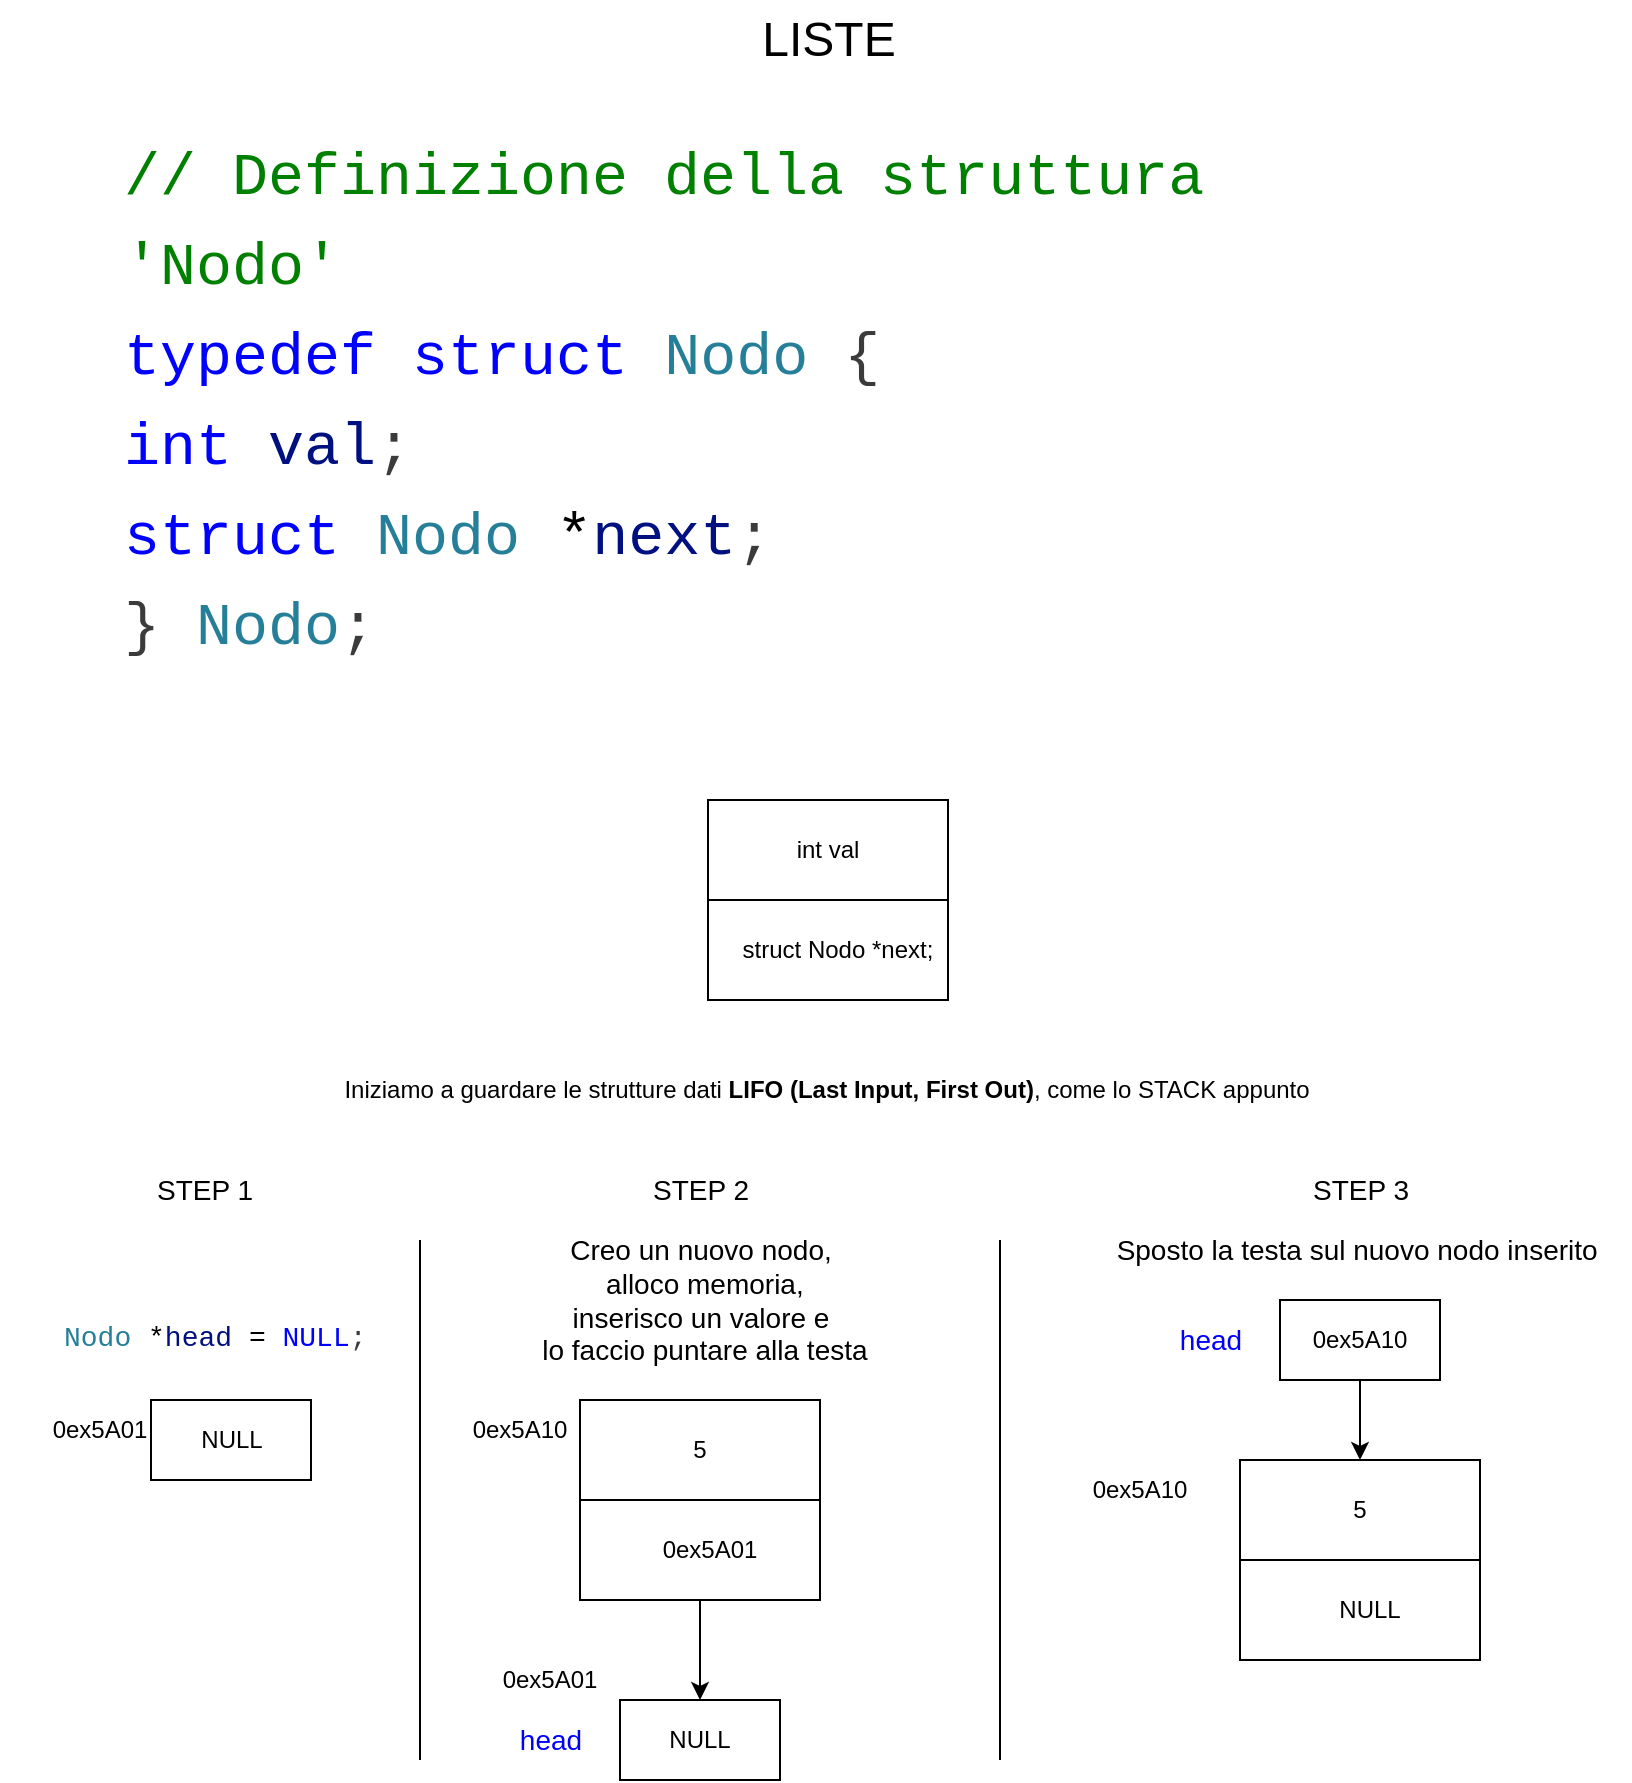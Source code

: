 <mxfile>
    <diagram id="H6C_79Aj0Z5IrLVtO1TP" name="Pagina-1">
        <mxGraphModel dx="1142" dy="766" grid="1" gridSize="10" guides="1" tooltips="1" connect="1" arrows="1" fold="1" page="1" pageScale="1" pageWidth="827" pageHeight="1169" math="0" shadow="0">
            <root>
                <mxCell id="0"/>
                <mxCell id="1" parent="0"/>
                <mxCell id="2" value="LISTE" style="text;html=1;align=center;verticalAlign=middle;resizable=0;points=[];autosize=1;strokeColor=none;fillColor=none;fontSize=24;" parent="1" vertex="1">
                    <mxGeometry x="369" y="40" width="90" height="40" as="geometry"/>
                </mxCell>
                <mxCell id="3" value="&lt;meta charset=&quot;utf-8&quot;&gt;&lt;div style=&quot;color: rgb(59, 59, 59); background-color: rgb(255, 255, 255); font-family: Menlo, Monaco, &amp;quot;Courier New&amp;quot;, monospace; font-weight: normal; font-size: 30px; line-height: 45px;&quot;&gt;&lt;div&gt;&lt;span style=&quot;color: #008000;&quot;&gt;// Definizione della struttura 'Nodo'&lt;/span&gt;&lt;/div&gt;&lt;div&gt;&lt;span style=&quot;color: #0000ff;&quot;&gt;typedef&lt;/span&gt;&lt;span style=&quot;color: #3b3b3b;&quot;&gt; &lt;/span&gt;&lt;span style=&quot;color: #0000ff;&quot;&gt;struct&lt;/span&gt;&lt;span style=&quot;color: #3b3b3b;&quot;&gt; &lt;/span&gt;&lt;span style=&quot;color: #267f99;&quot;&gt;Nodo&lt;/span&gt;&lt;span style=&quot;color: #3b3b3b;&quot;&gt; {&lt;/span&gt;&lt;/div&gt;&lt;div&gt;&lt;span style=&quot;color: #3b3b3b;&quot;&gt;    &lt;/span&gt;&lt;span style=&quot;color: #0000ff;&quot;&gt;int&lt;/span&gt;&lt;span style=&quot;color: #3b3b3b;&quot;&gt; &lt;/span&gt;&lt;span style=&quot;color: #001080;&quot;&gt;val&lt;/span&gt;&lt;span style=&quot;color: #3b3b3b;&quot;&gt;;&lt;/span&gt;&lt;/div&gt;&lt;div&gt;&lt;span style=&quot;color: #3b3b3b;&quot;&gt;    &lt;/span&gt;&lt;span style=&quot;color: #0000ff;&quot;&gt;struct&lt;/span&gt;&lt;span style=&quot;color: #3b3b3b;&quot;&gt; &lt;/span&gt;&lt;span style=&quot;color: #267f99;&quot;&gt;Nodo&lt;/span&gt;&lt;span style=&quot;color: #3b3b3b;&quot;&gt; &lt;/span&gt;&lt;span style=&quot;color: #000000;&quot;&gt;*&lt;/span&gt;&lt;span style=&quot;color: #001080;&quot;&gt;next&lt;/span&gt;&lt;span style=&quot;color: #3b3b3b;&quot;&gt;;&lt;/span&gt;&lt;/div&gt;&lt;div&gt;&lt;span style=&quot;color: #3b3b3b;&quot;&gt;} &lt;/span&gt;&lt;span style=&quot;color: #267f99;&quot;&gt;Nodo&lt;/span&gt;&lt;span style=&quot;color: #3b3b3b;&quot;&gt;;&lt;/span&gt;&lt;/div&gt;&lt;/div&gt;" style="text;whiteSpace=wrap;html=1;" vertex="1" parent="1">
                    <mxGeometry x="60" y="100" width="560" height="290" as="geometry"/>
                </mxCell>
                <mxCell id="6" value="" style="group" vertex="1" connectable="0" parent="1">
                    <mxGeometry x="354" y="440" width="130" height="100" as="geometry"/>
                </mxCell>
                <mxCell id="4" value="" style="rounded=0;whiteSpace=wrap;html=1;" vertex="1" parent="6">
                    <mxGeometry width="120" height="100" as="geometry"/>
                </mxCell>
                <mxCell id="5" value="" style="endArrow=none;html=1;exitX=0;exitY=0.5;exitDx=0;exitDy=0;entryX=1;entryY=0.5;entryDx=0;entryDy=0;" edge="1" parent="6" source="4" target="4">
                    <mxGeometry width="50" height="50" relative="1" as="geometry">
                        <mxPoint x="36" y="70" as="sourcePoint"/>
                        <mxPoint x="86" y="20" as="targetPoint"/>
                    </mxGeometry>
                </mxCell>
                <mxCell id="7" value="int val" style="text;html=1;strokeColor=none;fillColor=none;align=center;verticalAlign=middle;whiteSpace=wrap;rounded=0;" vertex="1" parent="6">
                    <mxGeometry x="30" y="10" width="60" height="30" as="geometry"/>
                </mxCell>
                <mxCell id="8" value="struct Nodo *next;" style="text;html=1;strokeColor=none;fillColor=none;align=center;verticalAlign=middle;whiteSpace=wrap;rounded=0;" vertex="1" parent="6">
                    <mxGeometry x="15" y="60" width="100" height="30" as="geometry"/>
                </mxCell>
                <mxCell id="9" value="Iniziamo a guardare le strutture dati &lt;b&gt;LIFO (Last Input, First Out)&lt;/b&gt;, come lo STACK appunto" style="text;html=1;strokeColor=none;fillColor=none;align=center;verticalAlign=middle;whiteSpace=wrap;rounded=0;" vertex="1" parent="1">
                    <mxGeometry x="137" y="570" width="553.25" height="30" as="geometry"/>
                </mxCell>
                <mxCell id="10" value="NULL" style="rounded=0;whiteSpace=wrap;html=1;" vertex="1" parent="1">
                    <mxGeometry x="75.5" y="740" width="80" height="40" as="geometry"/>
                </mxCell>
                <mxCell id="11" value="&lt;meta charset=&quot;utf-8&quot; style=&quot;font-size: 14px;&quot;&gt;&lt;div style=&quot;color: rgb(59, 59, 59); background-color: rgb(255, 255, 255); font-family: Menlo, Monaco, &amp;quot;Courier New&amp;quot;, monospace; font-weight: normal; font-size: 14px; line-height: 45px;&quot;&gt;&lt;div style=&quot;font-size: 14px;&quot;&gt;&lt;span style=&quot;color: rgb(38, 127, 153); font-size: 14px;&quot;&gt;Nodo&lt;/span&gt;&lt;span style=&quot;color: rgb(59, 59, 59); font-size: 14px;&quot;&gt; &lt;/span&gt;&lt;span style=&quot;color: rgb(0, 0, 0); font-size: 14px;&quot;&gt;*&lt;/span&gt;&lt;span style=&quot;color: rgb(0, 16, 128); font-size: 14px;&quot;&gt;head&lt;/span&gt;&lt;span style=&quot;color: rgb(59, 59, 59); font-size: 14px;&quot;&gt; &lt;/span&gt;&lt;span style=&quot;color: rgb(0, 0, 0); font-size: 14px;&quot;&gt;=&lt;/span&gt;&lt;span style=&quot;color: rgb(59, 59, 59); font-size: 14px;&quot;&gt; &lt;/span&gt;&lt;span style=&quot;color: rgb(0, 0, 255); font-size: 14px;&quot;&gt;NULL&lt;/span&gt;&lt;span style=&quot;color: rgb(59, 59, 59); font-size: 14px;&quot;&gt;;&lt;/span&gt;&lt;/div&gt;&lt;/div&gt;" style="text;whiteSpace=wrap;html=1;fontSize=14;" vertex="1" parent="1">
                    <mxGeometry x="30" y="680" width="171" height="40" as="geometry"/>
                </mxCell>
                <mxCell id="12" value="NULL" style="rounded=0;whiteSpace=wrap;html=1;" vertex="1" parent="1">
                    <mxGeometry x="310" y="890" width="80" height="40" as="geometry"/>
                </mxCell>
                <mxCell id="13" value="" style="group" vertex="1" connectable="0" parent="1">
                    <mxGeometry x="290" y="740" width="130" height="100" as="geometry"/>
                </mxCell>
                <mxCell id="14" value="" style="rounded=0;whiteSpace=wrap;html=1;" vertex="1" parent="13">
                    <mxGeometry width="120" height="100" as="geometry"/>
                </mxCell>
                <mxCell id="15" value="" style="endArrow=none;html=1;exitX=0;exitY=0.5;exitDx=0;exitDy=0;entryX=1;entryY=0.5;entryDx=0;entryDy=0;" edge="1" parent="13" source="14" target="14">
                    <mxGeometry width="50" height="50" relative="1" as="geometry">
                        <mxPoint x="36" y="70" as="sourcePoint"/>
                        <mxPoint x="86" y="20" as="targetPoint"/>
                    </mxGeometry>
                </mxCell>
                <mxCell id="16" value="5" style="text;html=1;strokeColor=none;fillColor=none;align=center;verticalAlign=middle;whiteSpace=wrap;rounded=0;" vertex="1" parent="13">
                    <mxGeometry x="30" y="10" width="60" height="30" as="geometry"/>
                </mxCell>
                <mxCell id="18" value="0ex5A01" style="text;html=1;strokeColor=none;fillColor=none;align=center;verticalAlign=middle;whiteSpace=wrap;rounded=0;" vertex="1" parent="13">
                    <mxGeometry x="15" y="60" width="100" height="30" as="geometry"/>
                </mxCell>
                <mxCell id="19" value="0ex5A01" style="text;html=1;strokeColor=none;fillColor=none;align=center;verticalAlign=middle;whiteSpace=wrap;rounded=0;" vertex="1" parent="1">
                    <mxGeometry x="225" y="865" width="100" height="30" as="geometry"/>
                </mxCell>
                <mxCell id="20" value="0ex5A01" style="text;html=1;strokeColor=none;fillColor=none;align=center;verticalAlign=middle;whiteSpace=wrap;rounded=0;" vertex="1" parent="1">
                    <mxGeometry y="740" width="100" height="30" as="geometry"/>
                </mxCell>
                <mxCell id="21" value="Creo un nuovo nodo,&lt;br&gt;&amp;nbsp;alloco memoria, &lt;br&gt;inserisco un valore e&lt;br&gt;&amp;nbsp;lo faccio puntare alla testa" style="text;html=1;align=center;verticalAlign=middle;resizable=0;points=[];autosize=1;strokeColor=none;fillColor=none;fontSize=14;" vertex="1" parent="1">
                    <mxGeometry x="255" y="650" width="190" height="80" as="geometry"/>
                </mxCell>
                <mxCell id="22" value="head" style="text;html=1;align=center;verticalAlign=middle;resizable=0;points=[];autosize=1;strokeColor=none;fillColor=none;fontSize=14;fontColor=#0000FF;" vertex="1" parent="1">
                    <mxGeometry x="250" y="895" width="50" height="30" as="geometry"/>
                </mxCell>
                <mxCell id="23" value="" style="endArrow=classic;html=1;fontSize=14;exitX=0.5;exitY=1;exitDx=0;exitDy=0;entryX=0.5;entryY=0;entryDx=0;entryDy=0;" edge="1" parent="1" source="14" target="12">
                    <mxGeometry width="50" height="50" relative="1" as="geometry">
                        <mxPoint x="420" y="740" as="sourcePoint"/>
                        <mxPoint x="470" y="690" as="targetPoint"/>
                    </mxGeometry>
                </mxCell>
                <mxCell id="24" value="" style="endArrow=none;html=1;fontSize=14;" edge="1" parent="1">
                    <mxGeometry width="50" height="50" relative="1" as="geometry">
                        <mxPoint x="210" y="920" as="sourcePoint"/>
                        <mxPoint x="210" y="660" as="targetPoint"/>
                    </mxGeometry>
                </mxCell>
                <mxCell id="25" value="" style="endArrow=none;html=1;fontSize=14;" edge="1" parent="1">
                    <mxGeometry width="50" height="50" relative="1" as="geometry">
                        <mxPoint x="500" y="920" as="sourcePoint"/>
                        <mxPoint x="500" y="660" as="targetPoint"/>
                    </mxGeometry>
                </mxCell>
                <mxCell id="42" value="" style="group" vertex="1" connectable="0" parent="1">
                    <mxGeometry x="620" y="770" width="130" height="100" as="geometry"/>
                </mxCell>
                <mxCell id="43" value="" style="rounded=0;whiteSpace=wrap;html=1;" vertex="1" parent="42">
                    <mxGeometry width="120" height="100" as="geometry"/>
                </mxCell>
                <mxCell id="44" value="" style="endArrow=none;html=1;exitX=0;exitY=0.5;exitDx=0;exitDy=0;entryX=1;entryY=0.5;entryDx=0;entryDy=0;" edge="1" parent="42" source="43" target="43">
                    <mxGeometry width="50" height="50" relative="1" as="geometry">
                        <mxPoint x="36" y="70" as="sourcePoint"/>
                        <mxPoint x="86" y="20" as="targetPoint"/>
                    </mxGeometry>
                </mxCell>
                <mxCell id="45" value="5" style="text;html=1;strokeColor=none;fillColor=none;align=center;verticalAlign=middle;whiteSpace=wrap;rounded=0;" vertex="1" parent="42">
                    <mxGeometry x="30" y="10" width="60" height="30" as="geometry"/>
                </mxCell>
                <mxCell id="46" value="NULL" style="text;html=1;strokeColor=none;fillColor=none;align=center;verticalAlign=middle;whiteSpace=wrap;rounded=0;" vertex="1" parent="42">
                    <mxGeometry x="15" y="60" width="100" height="30" as="geometry"/>
                </mxCell>
                <mxCell id="50" value="Sposto la testa sul nuovo nodo inserito&amp;nbsp;" style="text;html=1;align=center;verticalAlign=middle;resizable=0;points=[];autosize=1;strokeColor=none;fillColor=none;fontSize=14;" vertex="1" parent="1">
                    <mxGeometry x="545" y="650" width="270" height="30" as="geometry"/>
                </mxCell>
                <mxCell id="57" value="" style="edgeStyle=none;html=1;fontSize=14;" edge="1" parent="1" source="51">
                    <mxGeometry relative="1" as="geometry">
                        <mxPoint x="680" y="770" as="targetPoint"/>
                    </mxGeometry>
                </mxCell>
                <mxCell id="51" value="" style="rounded=0;whiteSpace=wrap;html=1;" vertex="1" parent="1">
                    <mxGeometry x="640" y="690" width="80" height="40" as="geometry"/>
                </mxCell>
                <mxCell id="53" value="&lt;font color=&quot;#0000ff&quot;&gt;head&lt;/font&gt;" style="text;html=1;align=center;verticalAlign=middle;resizable=0;points=[];autosize=1;strokeColor=none;fillColor=none;fontSize=14;" vertex="1" parent="1">
                    <mxGeometry x="580" y="695" width="50" height="30" as="geometry"/>
                </mxCell>
                <mxCell id="54" value="0ex5A10" style="text;html=1;strokeColor=none;fillColor=none;align=center;verticalAlign=middle;whiteSpace=wrap;rounded=0;" vertex="1" parent="1">
                    <mxGeometry x="210" y="740" width="100" height="30" as="geometry"/>
                </mxCell>
                <mxCell id="55" value="0ex5A10" style="text;html=1;strokeColor=none;fillColor=none;align=center;verticalAlign=middle;whiteSpace=wrap;rounded=0;" vertex="1" parent="1">
                    <mxGeometry x="520" y="770" width="100" height="30" as="geometry"/>
                </mxCell>
                <mxCell id="56" value="0ex5A10" style="text;html=1;strokeColor=none;fillColor=none;align=center;verticalAlign=middle;whiteSpace=wrap;rounded=0;" vertex="1" parent="1">
                    <mxGeometry x="630" y="695" width="100" height="30" as="geometry"/>
                </mxCell>
                <mxCell id="58" value="STEP 1" style="text;html=1;align=center;verticalAlign=middle;resizable=0;points=[];autosize=1;strokeColor=none;fillColor=none;fontSize=14;" vertex="1" parent="1">
                    <mxGeometry x="67" y="620" width="70" height="30" as="geometry"/>
                </mxCell>
                <mxCell id="59" value="STEP 2" style="text;html=1;align=center;verticalAlign=middle;resizable=0;points=[];autosize=1;strokeColor=none;fillColor=none;fontSize=14;" vertex="1" parent="1">
                    <mxGeometry x="315" y="620" width="70" height="30" as="geometry"/>
                </mxCell>
                <mxCell id="60" value="STEP 3" style="text;html=1;align=center;verticalAlign=middle;resizable=0;points=[];autosize=1;strokeColor=none;fillColor=none;fontSize=14;" vertex="1" parent="1">
                    <mxGeometry x="645" y="620" width="70" height="30" as="geometry"/>
                </mxCell>
            </root>
        </mxGraphModel>
    </diagram>
</mxfile>